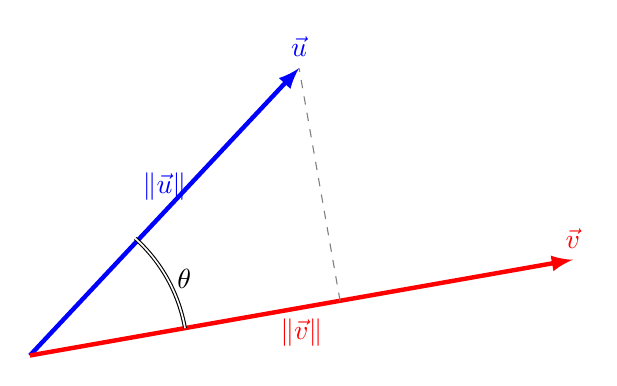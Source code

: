 \begin{tikzpicture}[scale=1]

\begin{scope}[rotate=10]
\coordinate (P) at (4,3);
\draw[->,>=latex,blue,ultra thick] (0,0) to node[midway,above]{$\|\vec u\|$} (P) node[above] {$\vec u$};

\coordinate (Q) at (7,0);
\draw[->,>=latex,red,ultra thick] (0,0,0) to node[midway,below]{$\|\vec v\|$} (Q) node[above] {$\vec v$};

\draw[gray,dashed] (4,0,0) -- (4,3,0);

\draw[double] (2,0,0) arc  (0:38:2) node[midway,right] {$\theta$};
\end{scope}

\end{tikzpicture}
